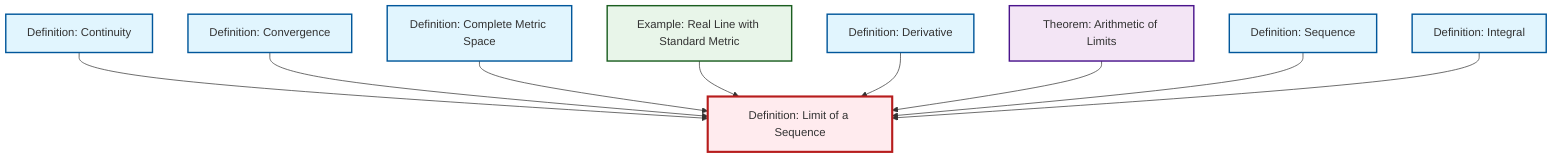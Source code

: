 graph TD
    classDef definition fill:#e1f5fe,stroke:#01579b,stroke-width:2px
    classDef theorem fill:#f3e5f5,stroke:#4a148c,stroke-width:2px
    classDef axiom fill:#fff3e0,stroke:#e65100,stroke-width:2px
    classDef example fill:#e8f5e9,stroke:#1b5e20,stroke-width:2px
    classDef current fill:#ffebee,stroke:#b71c1c,stroke-width:3px
    def-convergence["Definition: Convergence"]:::definition
    def-sequence["Definition: Sequence"]:::definition
    def-integral["Definition: Integral"]:::definition
    def-continuity["Definition: Continuity"]:::definition
    def-complete-metric-space["Definition: Complete Metric Space"]:::definition
    def-derivative["Definition: Derivative"]:::definition
    ex-real-line-metric["Example: Real Line with Standard Metric"]:::example
    def-limit["Definition: Limit of a Sequence"]:::definition
    thm-limit-arithmetic["Theorem: Arithmetic of Limits"]:::theorem
    def-continuity --> def-limit
    def-convergence --> def-limit
    def-complete-metric-space --> def-limit
    ex-real-line-metric --> def-limit
    def-derivative --> def-limit
    thm-limit-arithmetic --> def-limit
    def-sequence --> def-limit
    def-integral --> def-limit
    class def-limit current